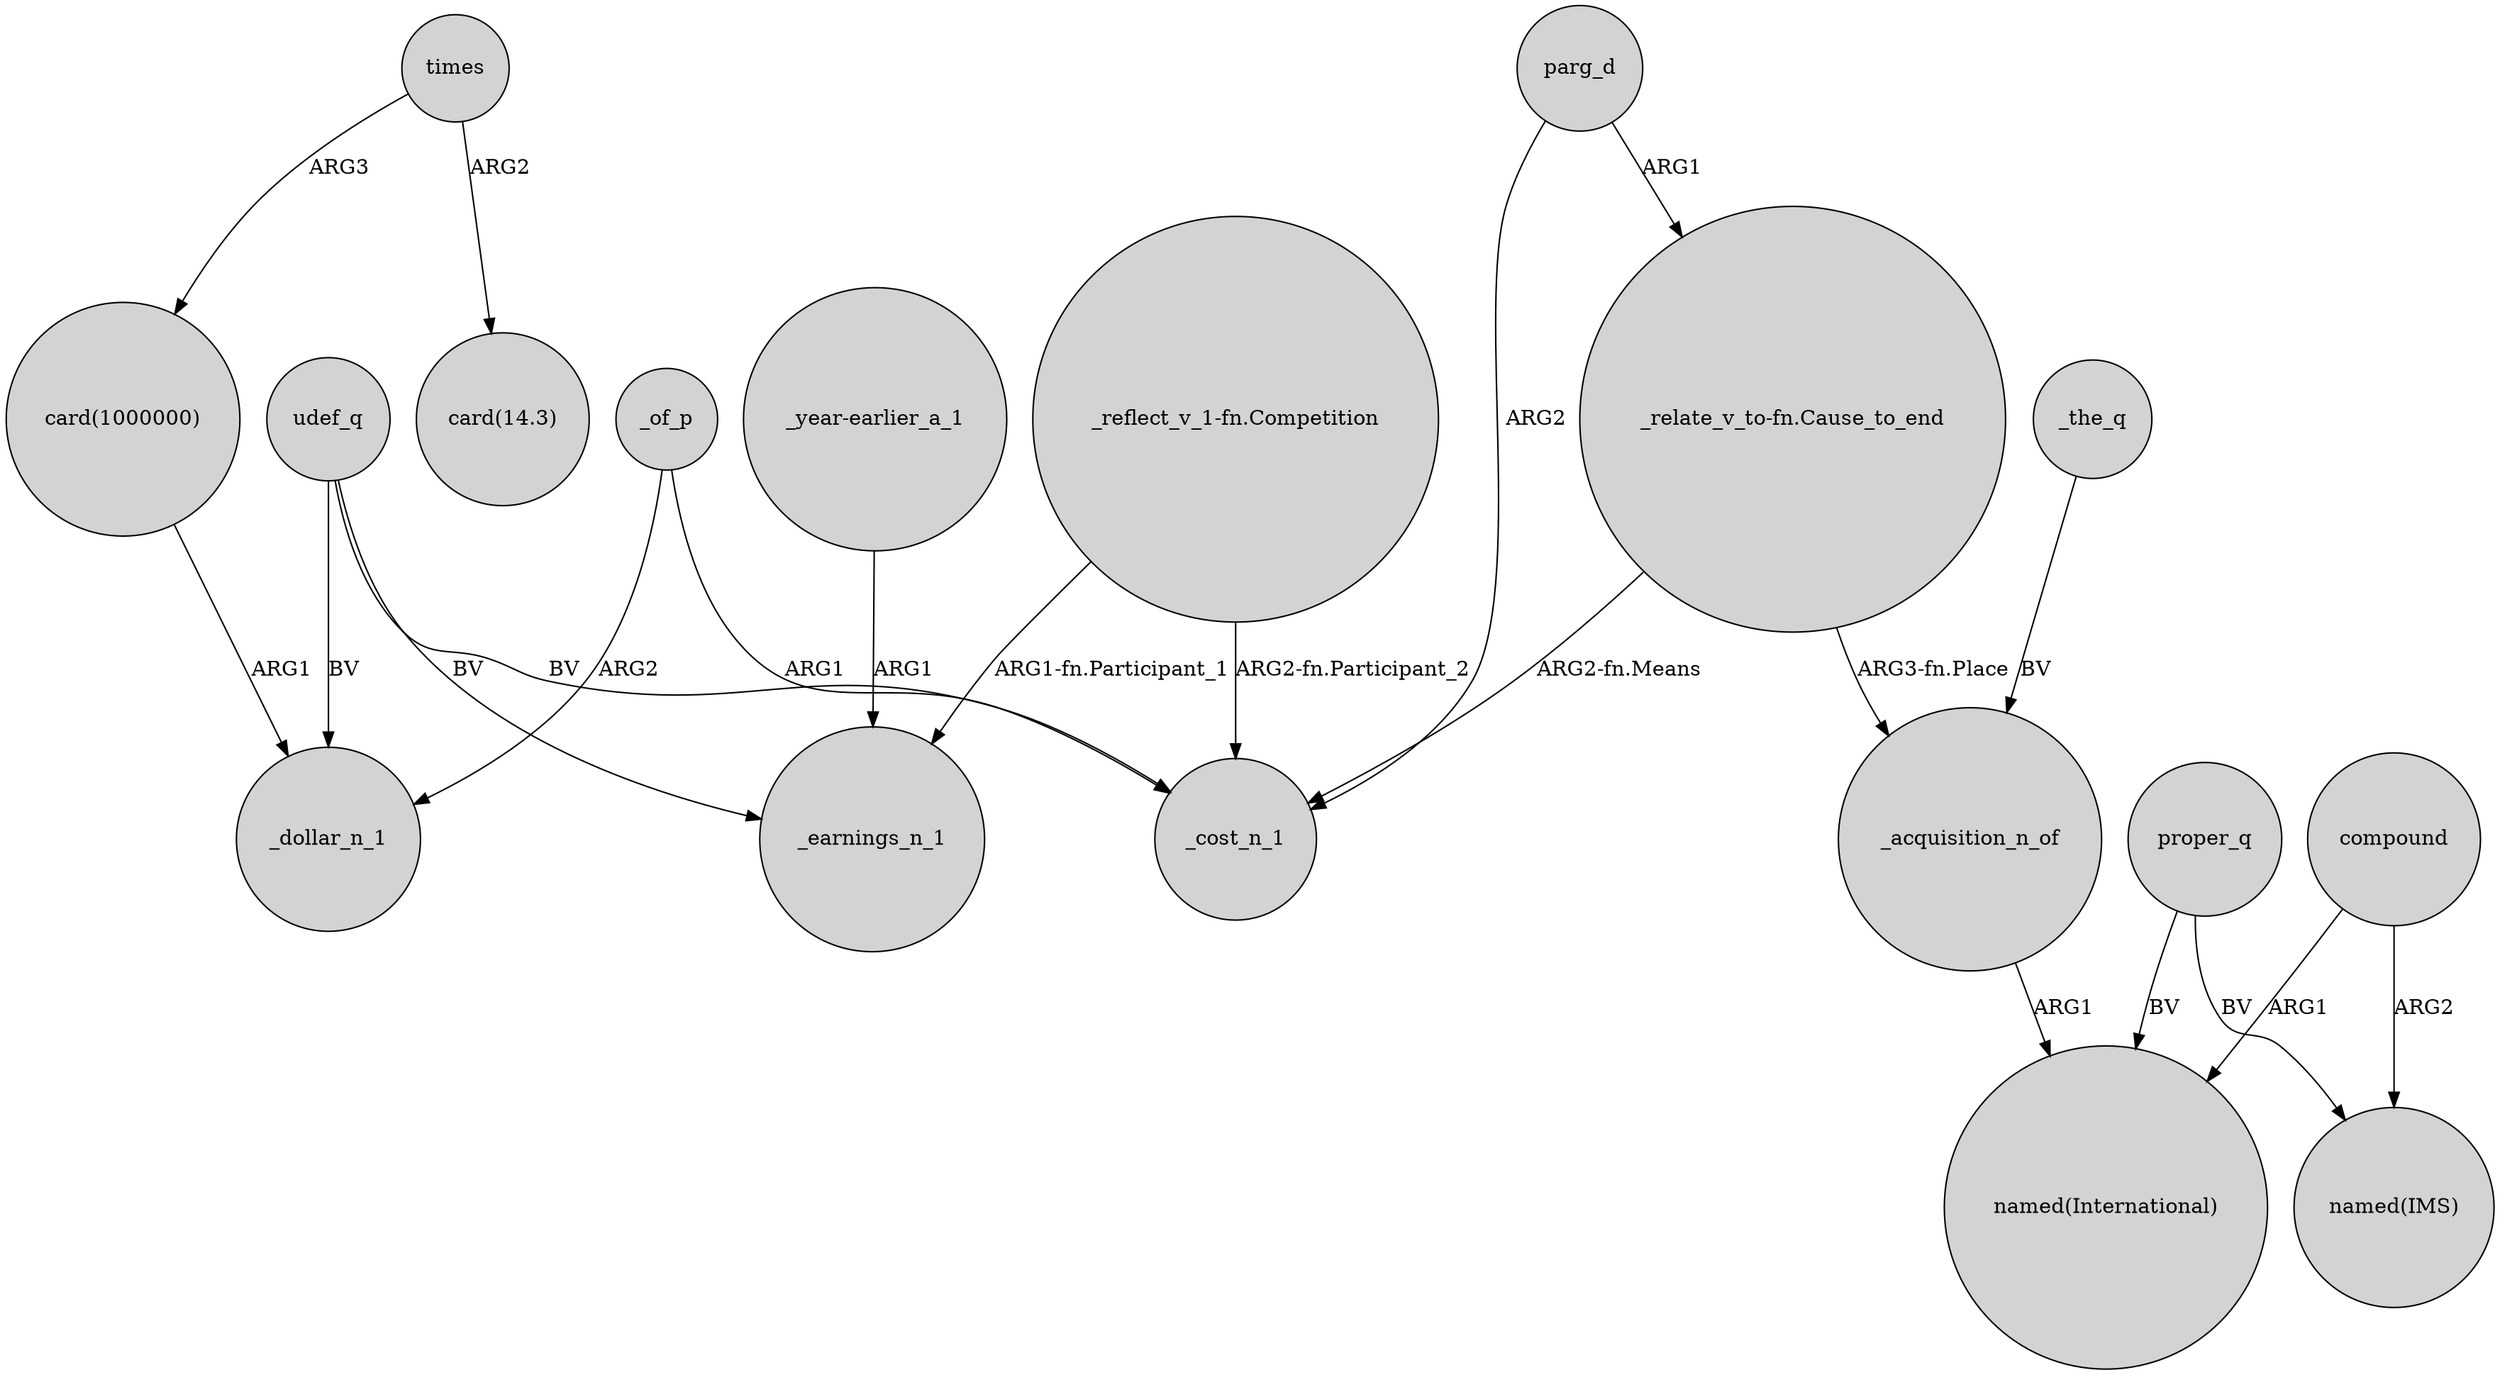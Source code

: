 digraph {
	node [shape=circle style=filled]
	"_relate_v_to-fn.Cause_to_end" -> _cost_n_1 [label="ARG2-fn.Means"]
	_of_p -> _cost_n_1 [label=ARG1]
	compound -> "named(International)" [label=ARG1]
	times -> "card(1000000)" [label=ARG3]
	_the_q -> _acquisition_n_of [label=BV]
	"_reflect_v_1-fn.Competition" -> _cost_n_1 [label="ARG2-fn.Participant_2"]
	proper_q -> "named(IMS)" [label=BV]
	parg_d -> _cost_n_1 [label=ARG2]
	times -> "card(14.3)" [label=ARG2]
	_acquisition_n_of -> "named(International)" [label=ARG1]
	"_relate_v_to-fn.Cause_to_end" -> _acquisition_n_of [label="ARG3-fn.Place"]
	"_year-earlier_a_1" -> _earnings_n_1 [label=ARG1]
	compound -> "named(IMS)" [label=ARG2]
	parg_d -> "_relate_v_to-fn.Cause_to_end" [label=ARG1]
	udef_q -> _earnings_n_1 [label=BV]
	proper_q -> "named(International)" [label=BV]
	udef_q -> _dollar_n_1 [label=BV]
	"card(1000000)" -> _dollar_n_1 [label=ARG1]
	"_reflect_v_1-fn.Competition" -> _earnings_n_1 [label="ARG1-fn.Participant_1"]
	_of_p -> _dollar_n_1 [label=ARG2]
	udef_q -> _cost_n_1 [label=BV]
}
